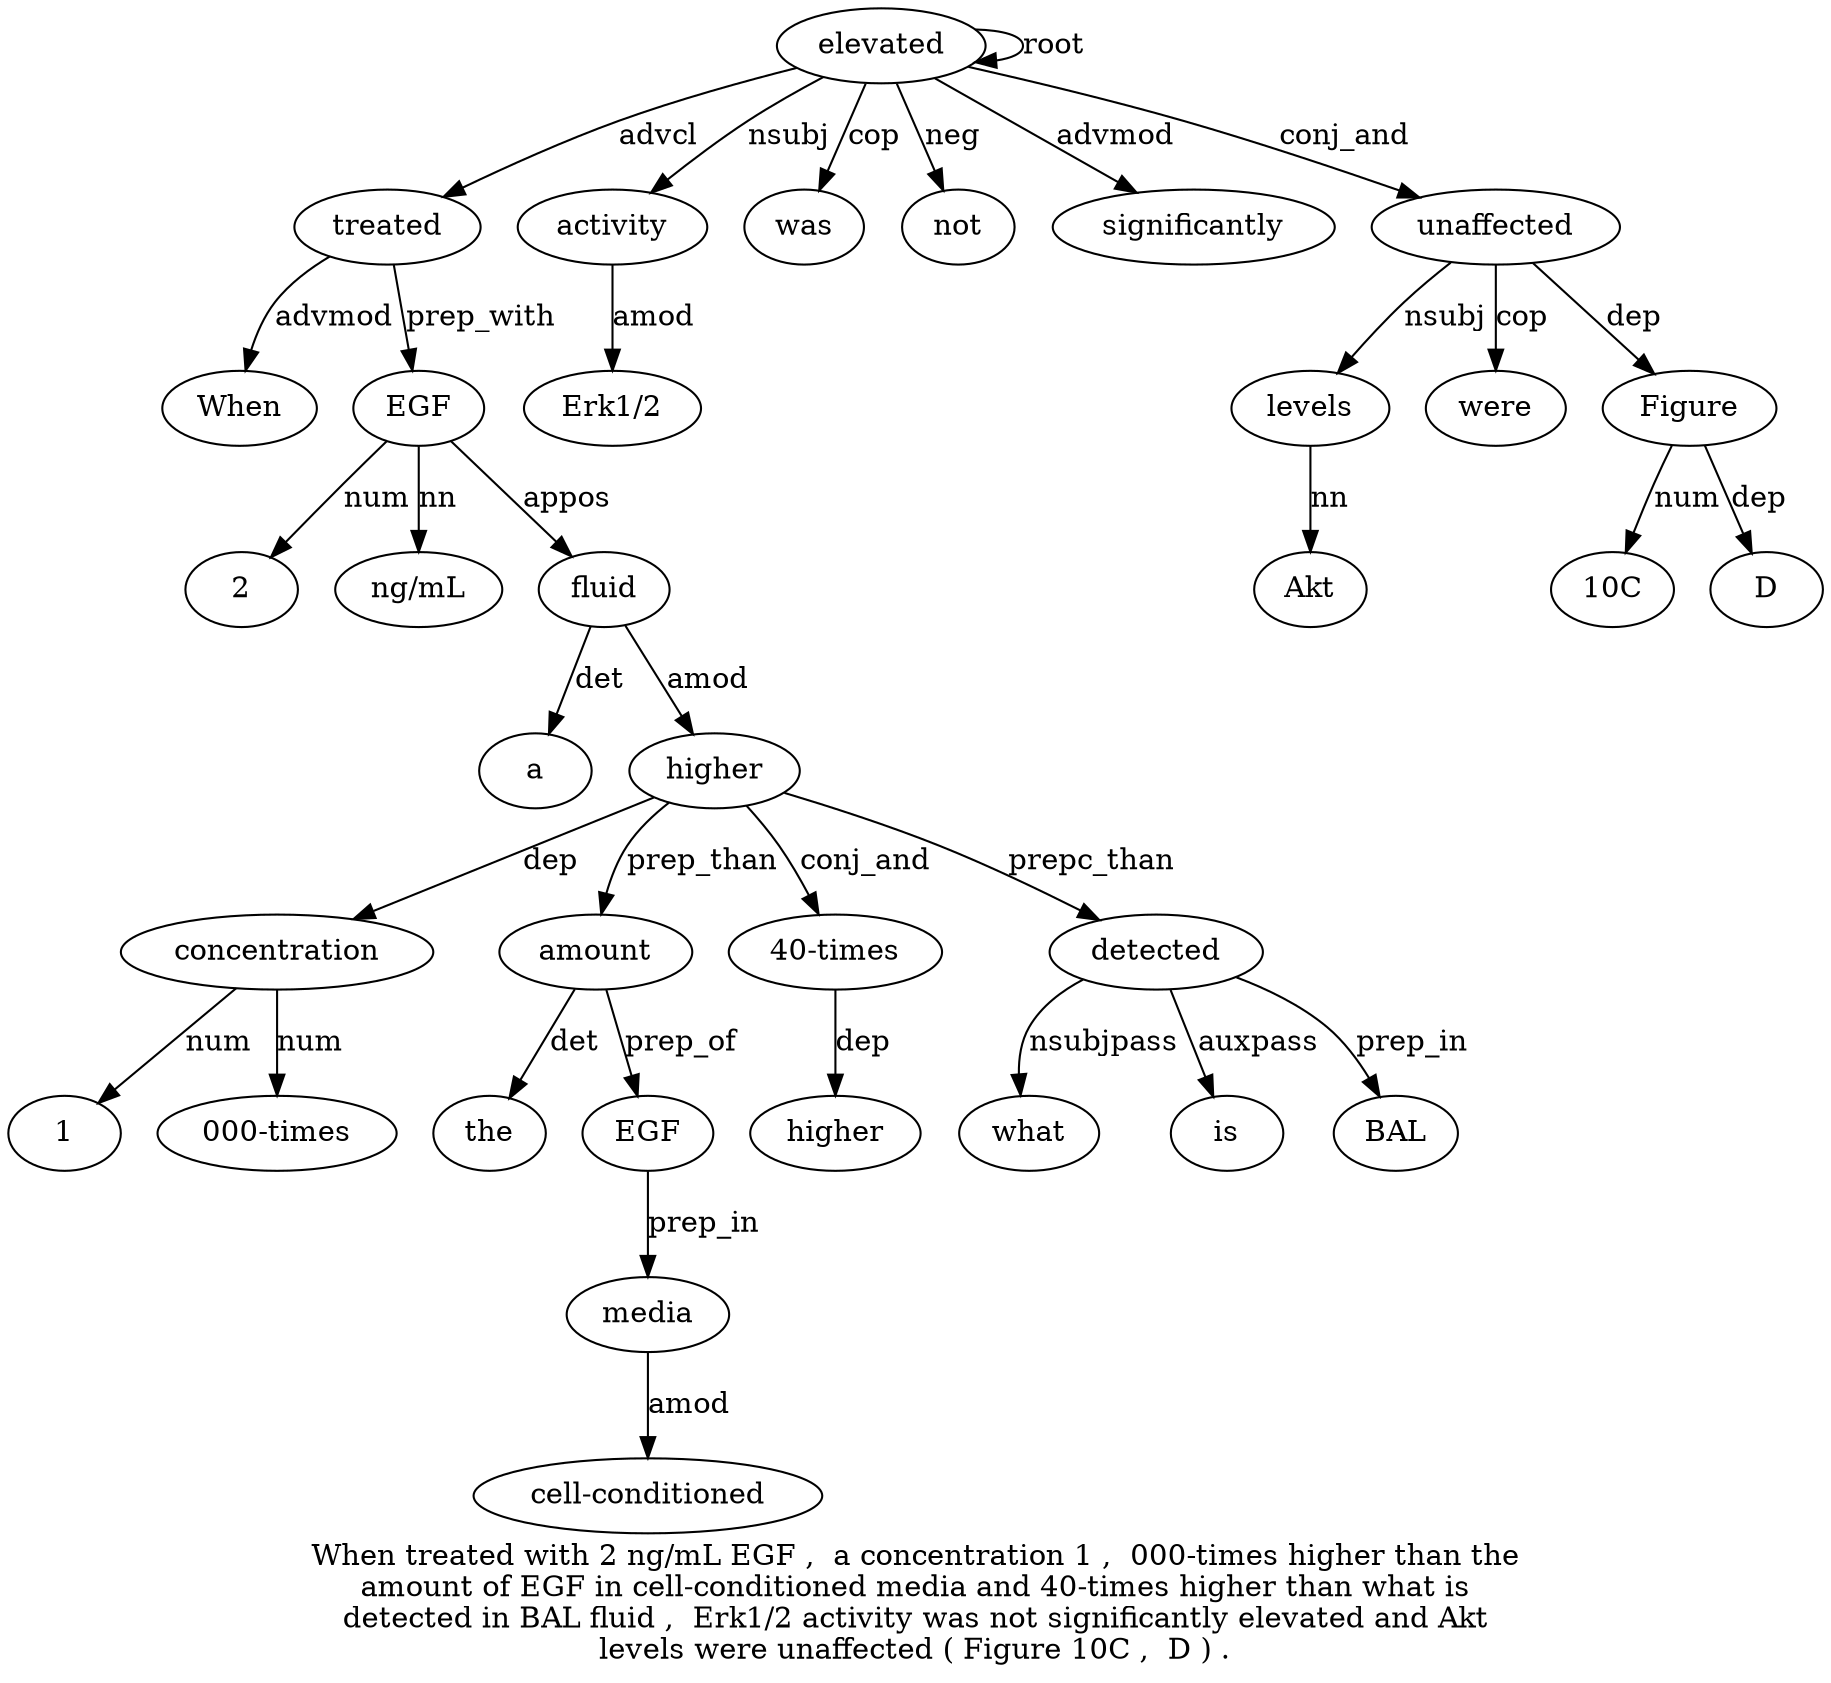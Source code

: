 digraph "When treated with 2 ng/mL EGF ,  a concentration 1 ,  000-times higher than the amount of EGF in cell-conditioned media and 40-times higher than what is detected in BAL fluid ,  Erk1/2 activity was not significantly elevated and Akt levels were unaffected ( Figure 10C ,  D ) ." {
label="When treated with 2 ng/mL EGF ,  a concentration 1 ,  000-times higher than the
amount of EGF in cell-conditioned media and 40-times higher than what is
detected in BAL fluid ,  Erk1/2 activity was not significantly elevated and Akt
levels were unaffected ( Figure 10C ,  D ) .";
treated2 [style=filled, fillcolor=white, label=treated];
When1 [style=filled, fillcolor=white, label=When];
treated2 -> When1  [label=advmod];
elevated38 [style=filled, fillcolor=white, label=elevated];
elevated38 -> treated2  [label=advcl];
EGF6 [style=filled, fillcolor=white, label=EGF];
24 [style=filled, fillcolor=white, label=2];
EGF6 -> 24  [label=num];
"ng/mL5" [style=filled, fillcolor=white, label="ng/mL"];
EGF6 -> "ng/mL5"  [label=nn];
treated2 -> EGF6  [label=prep_with];
fluid31 [style=filled, fillcolor=white, label=fluid];
a8 [style=filled, fillcolor=white, label=a];
fluid31 -> a8  [label=det];
higher13 [style=filled, fillcolor=white, label=higher];
concentration9 [style=filled, fillcolor=white, label=concentration];
higher13 -> concentration9  [label=dep];
110 [style=filled, fillcolor=white, label=1];
concentration9 -> 110  [label=num];
"000-times12" [style=filled, fillcolor=white, label="000-times"];
concentration9 -> "000-times12"  [label=num];
fluid31 -> higher13  [label=amod];
amount16 [style=filled, fillcolor=white, label=amount];
the15 [style=filled, fillcolor=white, label=the];
amount16 -> the15  [label=det];
higher13 -> amount16  [label=prep_than];
EGF18 [style=filled, fillcolor=white, label=EGF];
amount16 -> EGF18  [label=prep_of];
media21 [style=filled, fillcolor=white, label=media];
"cell-conditioned20" [style=filled, fillcolor=white, label="cell-conditioned"];
media21 -> "cell-conditioned20"  [label=amod];
EGF18 -> media21  [label=prep_in];
"40-times23" [style=filled, fillcolor=white, label="40-times"];
higher13 -> "40-times23"  [label=conj_and];
higher24 [style=filled, fillcolor=white, label=higher];
"40-times23" -> higher24  [label=dep];
detected28 [style=filled, fillcolor=white, label=detected];
what26 [style=filled, fillcolor=white, label=what];
detected28 -> what26  [label=nsubjpass];
is27 [style=filled, fillcolor=white, label=is];
detected28 -> is27  [label=auxpass];
higher13 -> detected28  [label=prepc_than];
BAL30 [style=filled, fillcolor=white, label=BAL];
detected28 -> BAL30  [label=prep_in];
EGF6 -> fluid31  [label=appos];
activity34 [style=filled, fillcolor=white, label=activity];
"Erk1/233" [style=filled, fillcolor=white, label="Erk1/2"];
activity34 -> "Erk1/233"  [label=amod];
elevated38 -> activity34  [label=nsubj];
was35 [style=filled, fillcolor=white, label=was];
elevated38 -> was35  [label=cop];
not36 [style=filled, fillcolor=white, label=not];
elevated38 -> not36  [label=neg];
significantly37 [style=filled, fillcolor=white, label=significantly];
elevated38 -> significantly37  [label=advmod];
elevated38 -> elevated38  [label=root];
levels41 [style=filled, fillcolor=white, label=levels];
Akt40 [style=filled, fillcolor=white, label=Akt];
levels41 -> Akt40  [label=nn];
unaffected43 [style=filled, fillcolor=white, label=unaffected];
unaffected43 -> levels41  [label=nsubj];
were42 [style=filled, fillcolor=white, label=were];
unaffected43 -> were42  [label=cop];
elevated38 -> unaffected43  [label=conj_and];
Figure45 [style=filled, fillcolor=white, label=Figure];
unaffected43 -> Figure45  [label=dep];
"10C46" [style=filled, fillcolor=white, label="10C"];
Figure45 -> "10C46"  [label=num];
D48 [style=filled, fillcolor=white, label=D];
Figure45 -> D48  [label=dep];
}
